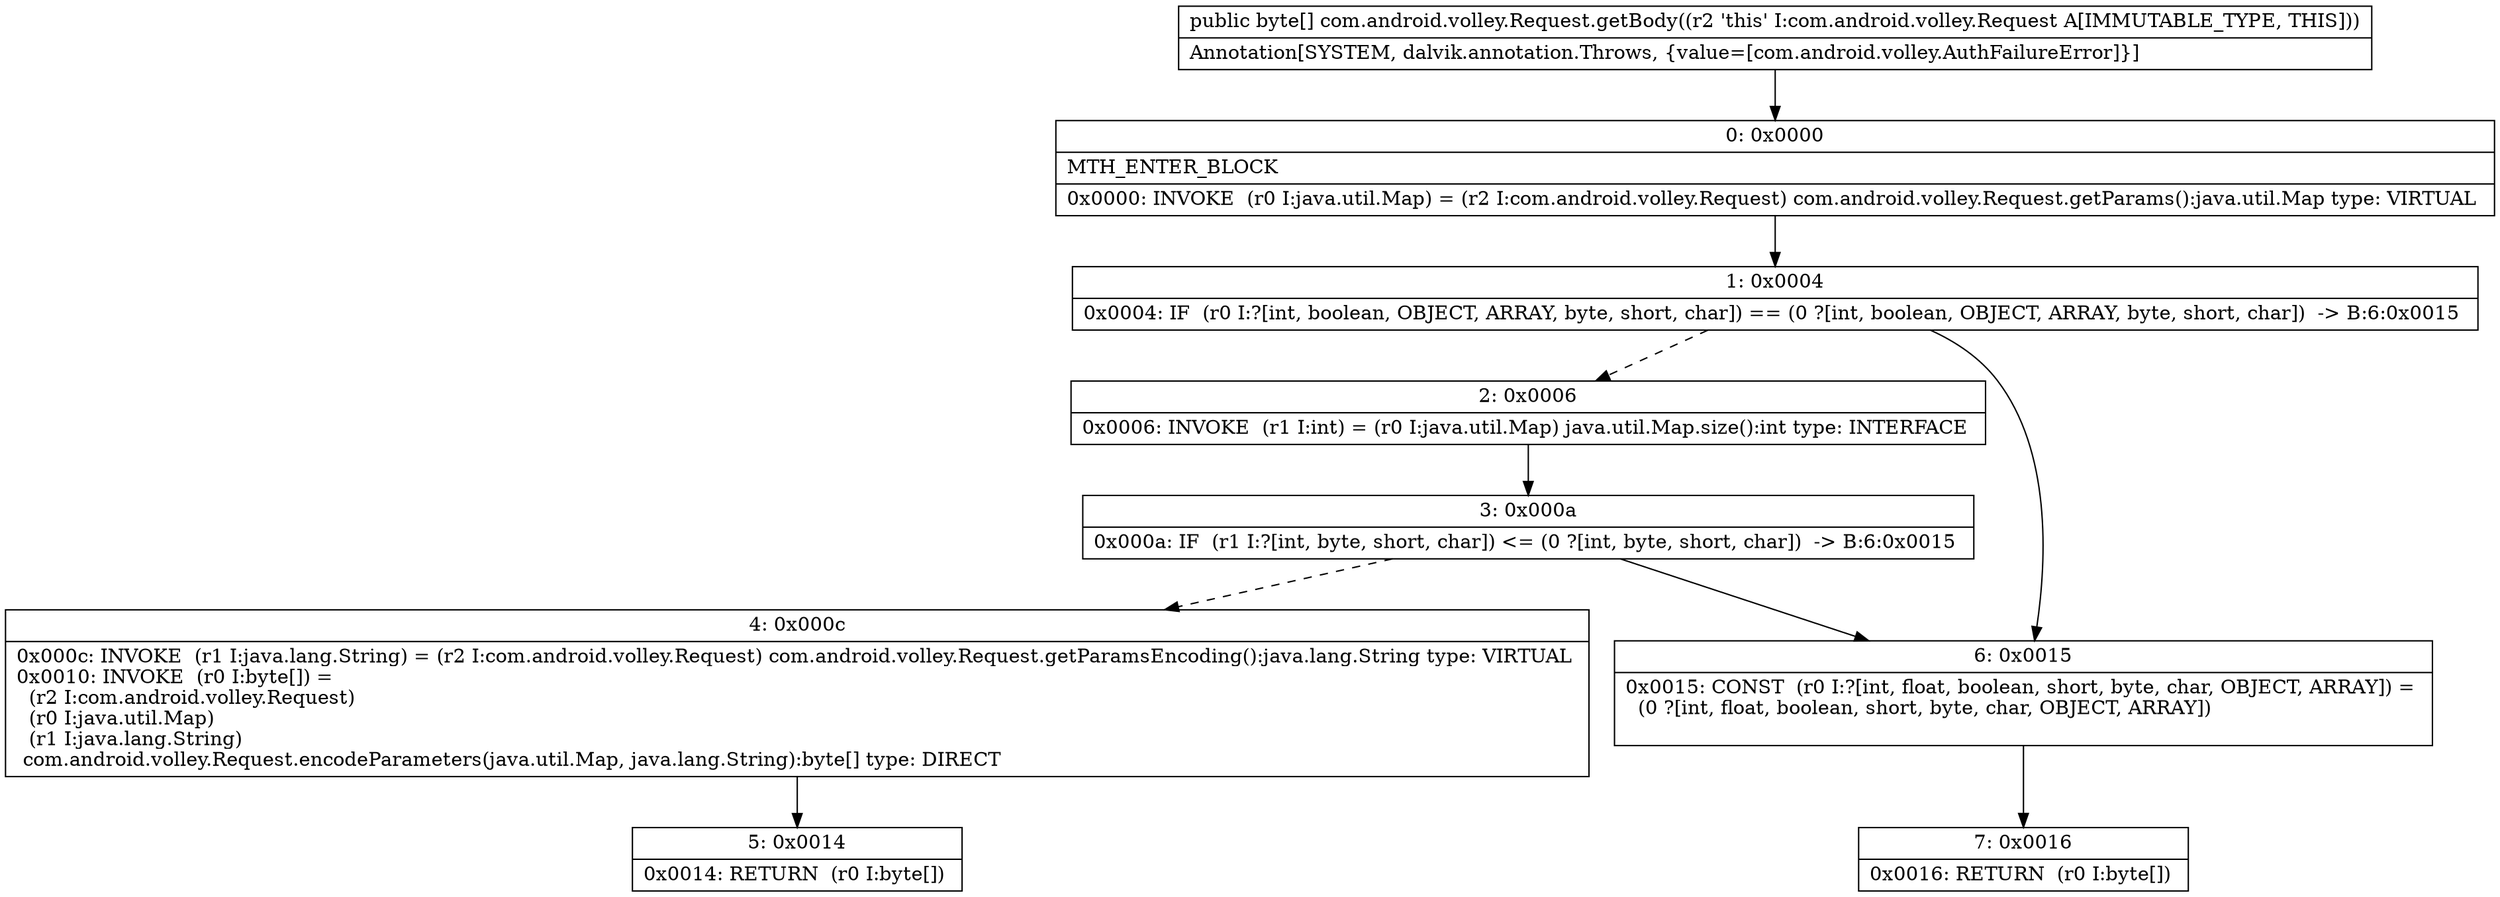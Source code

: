 digraph "CFG forcom.android.volley.Request.getBody()[B" {
Node_0 [shape=record,label="{0\:\ 0x0000|MTH_ENTER_BLOCK\l|0x0000: INVOKE  (r0 I:java.util.Map) = (r2 I:com.android.volley.Request) com.android.volley.Request.getParams():java.util.Map type: VIRTUAL \l}"];
Node_1 [shape=record,label="{1\:\ 0x0004|0x0004: IF  (r0 I:?[int, boolean, OBJECT, ARRAY, byte, short, char]) == (0 ?[int, boolean, OBJECT, ARRAY, byte, short, char])  \-\> B:6:0x0015 \l}"];
Node_2 [shape=record,label="{2\:\ 0x0006|0x0006: INVOKE  (r1 I:int) = (r0 I:java.util.Map) java.util.Map.size():int type: INTERFACE \l}"];
Node_3 [shape=record,label="{3\:\ 0x000a|0x000a: IF  (r1 I:?[int, byte, short, char]) \<= (0 ?[int, byte, short, char])  \-\> B:6:0x0015 \l}"];
Node_4 [shape=record,label="{4\:\ 0x000c|0x000c: INVOKE  (r1 I:java.lang.String) = (r2 I:com.android.volley.Request) com.android.volley.Request.getParamsEncoding():java.lang.String type: VIRTUAL \l0x0010: INVOKE  (r0 I:byte[]) = \l  (r2 I:com.android.volley.Request)\l  (r0 I:java.util.Map)\l  (r1 I:java.lang.String)\l com.android.volley.Request.encodeParameters(java.util.Map, java.lang.String):byte[] type: DIRECT \l}"];
Node_5 [shape=record,label="{5\:\ 0x0014|0x0014: RETURN  (r0 I:byte[]) \l}"];
Node_6 [shape=record,label="{6\:\ 0x0015|0x0015: CONST  (r0 I:?[int, float, boolean, short, byte, char, OBJECT, ARRAY]) = \l  (0 ?[int, float, boolean, short, byte, char, OBJECT, ARRAY])\l \l}"];
Node_7 [shape=record,label="{7\:\ 0x0016|0x0016: RETURN  (r0 I:byte[]) \l}"];
MethodNode[shape=record,label="{public byte[] com.android.volley.Request.getBody((r2 'this' I:com.android.volley.Request A[IMMUTABLE_TYPE, THIS]))  | Annotation[SYSTEM, dalvik.annotation.Throws, \{value=[com.android.volley.AuthFailureError]\}]\l}"];
MethodNode -> Node_0;
Node_0 -> Node_1;
Node_1 -> Node_2[style=dashed];
Node_1 -> Node_6;
Node_2 -> Node_3;
Node_3 -> Node_4[style=dashed];
Node_3 -> Node_6;
Node_4 -> Node_5;
Node_6 -> Node_7;
}

